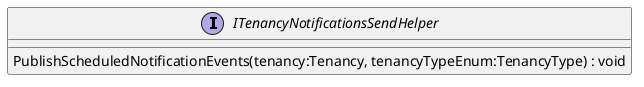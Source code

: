 @startuml
interface ITenancyNotificationsSendHelper {
    PublishScheduledNotificationEvents(tenancy:Tenancy, tenancyTypeEnum:TenancyType) : void
}
@enduml

